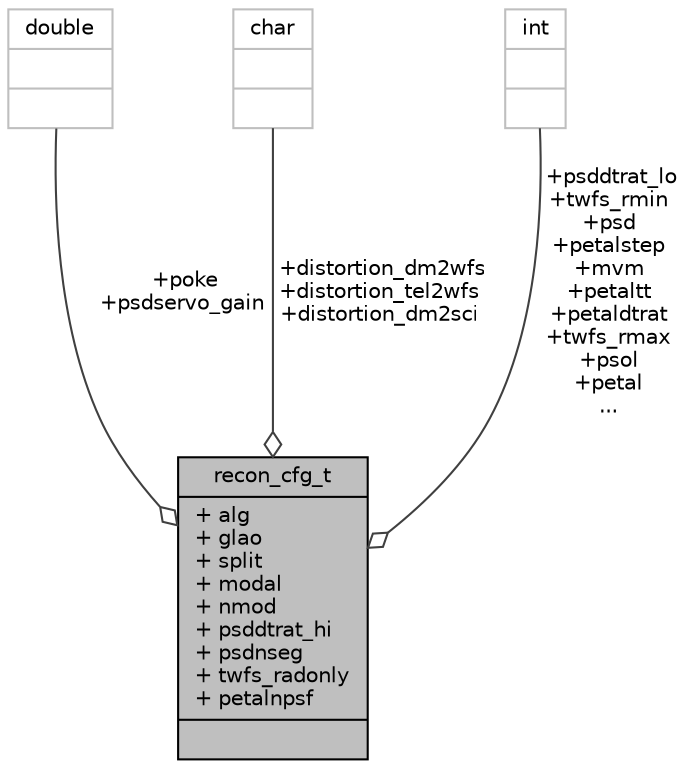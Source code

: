 digraph "recon_cfg_t"
{
 // INTERACTIVE_SVG=YES
  bgcolor="transparent";
  edge [fontname="Helvetica",fontsize="10",labelfontname="Helvetica",labelfontsize="10"];
  node [fontname="Helvetica",fontsize="10",shape=record];
  Node157 [label="{recon_cfg_t\n|+ alg\l+ glao\l+ split\l+ modal\l+ nmod\l+ psddtrat_hi\l+ psdnseg\l+ twfs_radonly\l+ petalnpsf\l|}",height=0.2,width=0.4,color="black", fillcolor="grey75", style="filled", fontcolor="black"];
  Node158 -> Node157 [color="grey25",fontsize="10",style="solid",label=" +poke\n+psdservo_gain" ,arrowhead="odiamond",fontname="Helvetica"];
  Node158 [label="{double\n||}",height=0.2,width=0.4,color="grey75"];
  Node159 -> Node157 [color="grey25",fontsize="10",style="solid",label=" +distortion_dm2wfs\n+distortion_tel2wfs\n+distortion_dm2sci" ,arrowhead="odiamond",fontname="Helvetica"];
  Node159 [label="{char\n||}",height=0.2,width=0.4,color="grey75"];
  Node160 -> Node157 [color="grey25",fontsize="10",style="solid",label=" +psddtrat_lo\n+twfs_rmin\n+psd\n+petalstep\n+mvm\n+petaltt\n+petaldtrat\n+twfs_rmax\n+psol\n+petal\n..." ,arrowhead="odiamond",fontname="Helvetica"];
  Node160 [label="{int\n||}",height=0.2,width=0.4,color="grey75"];
}
